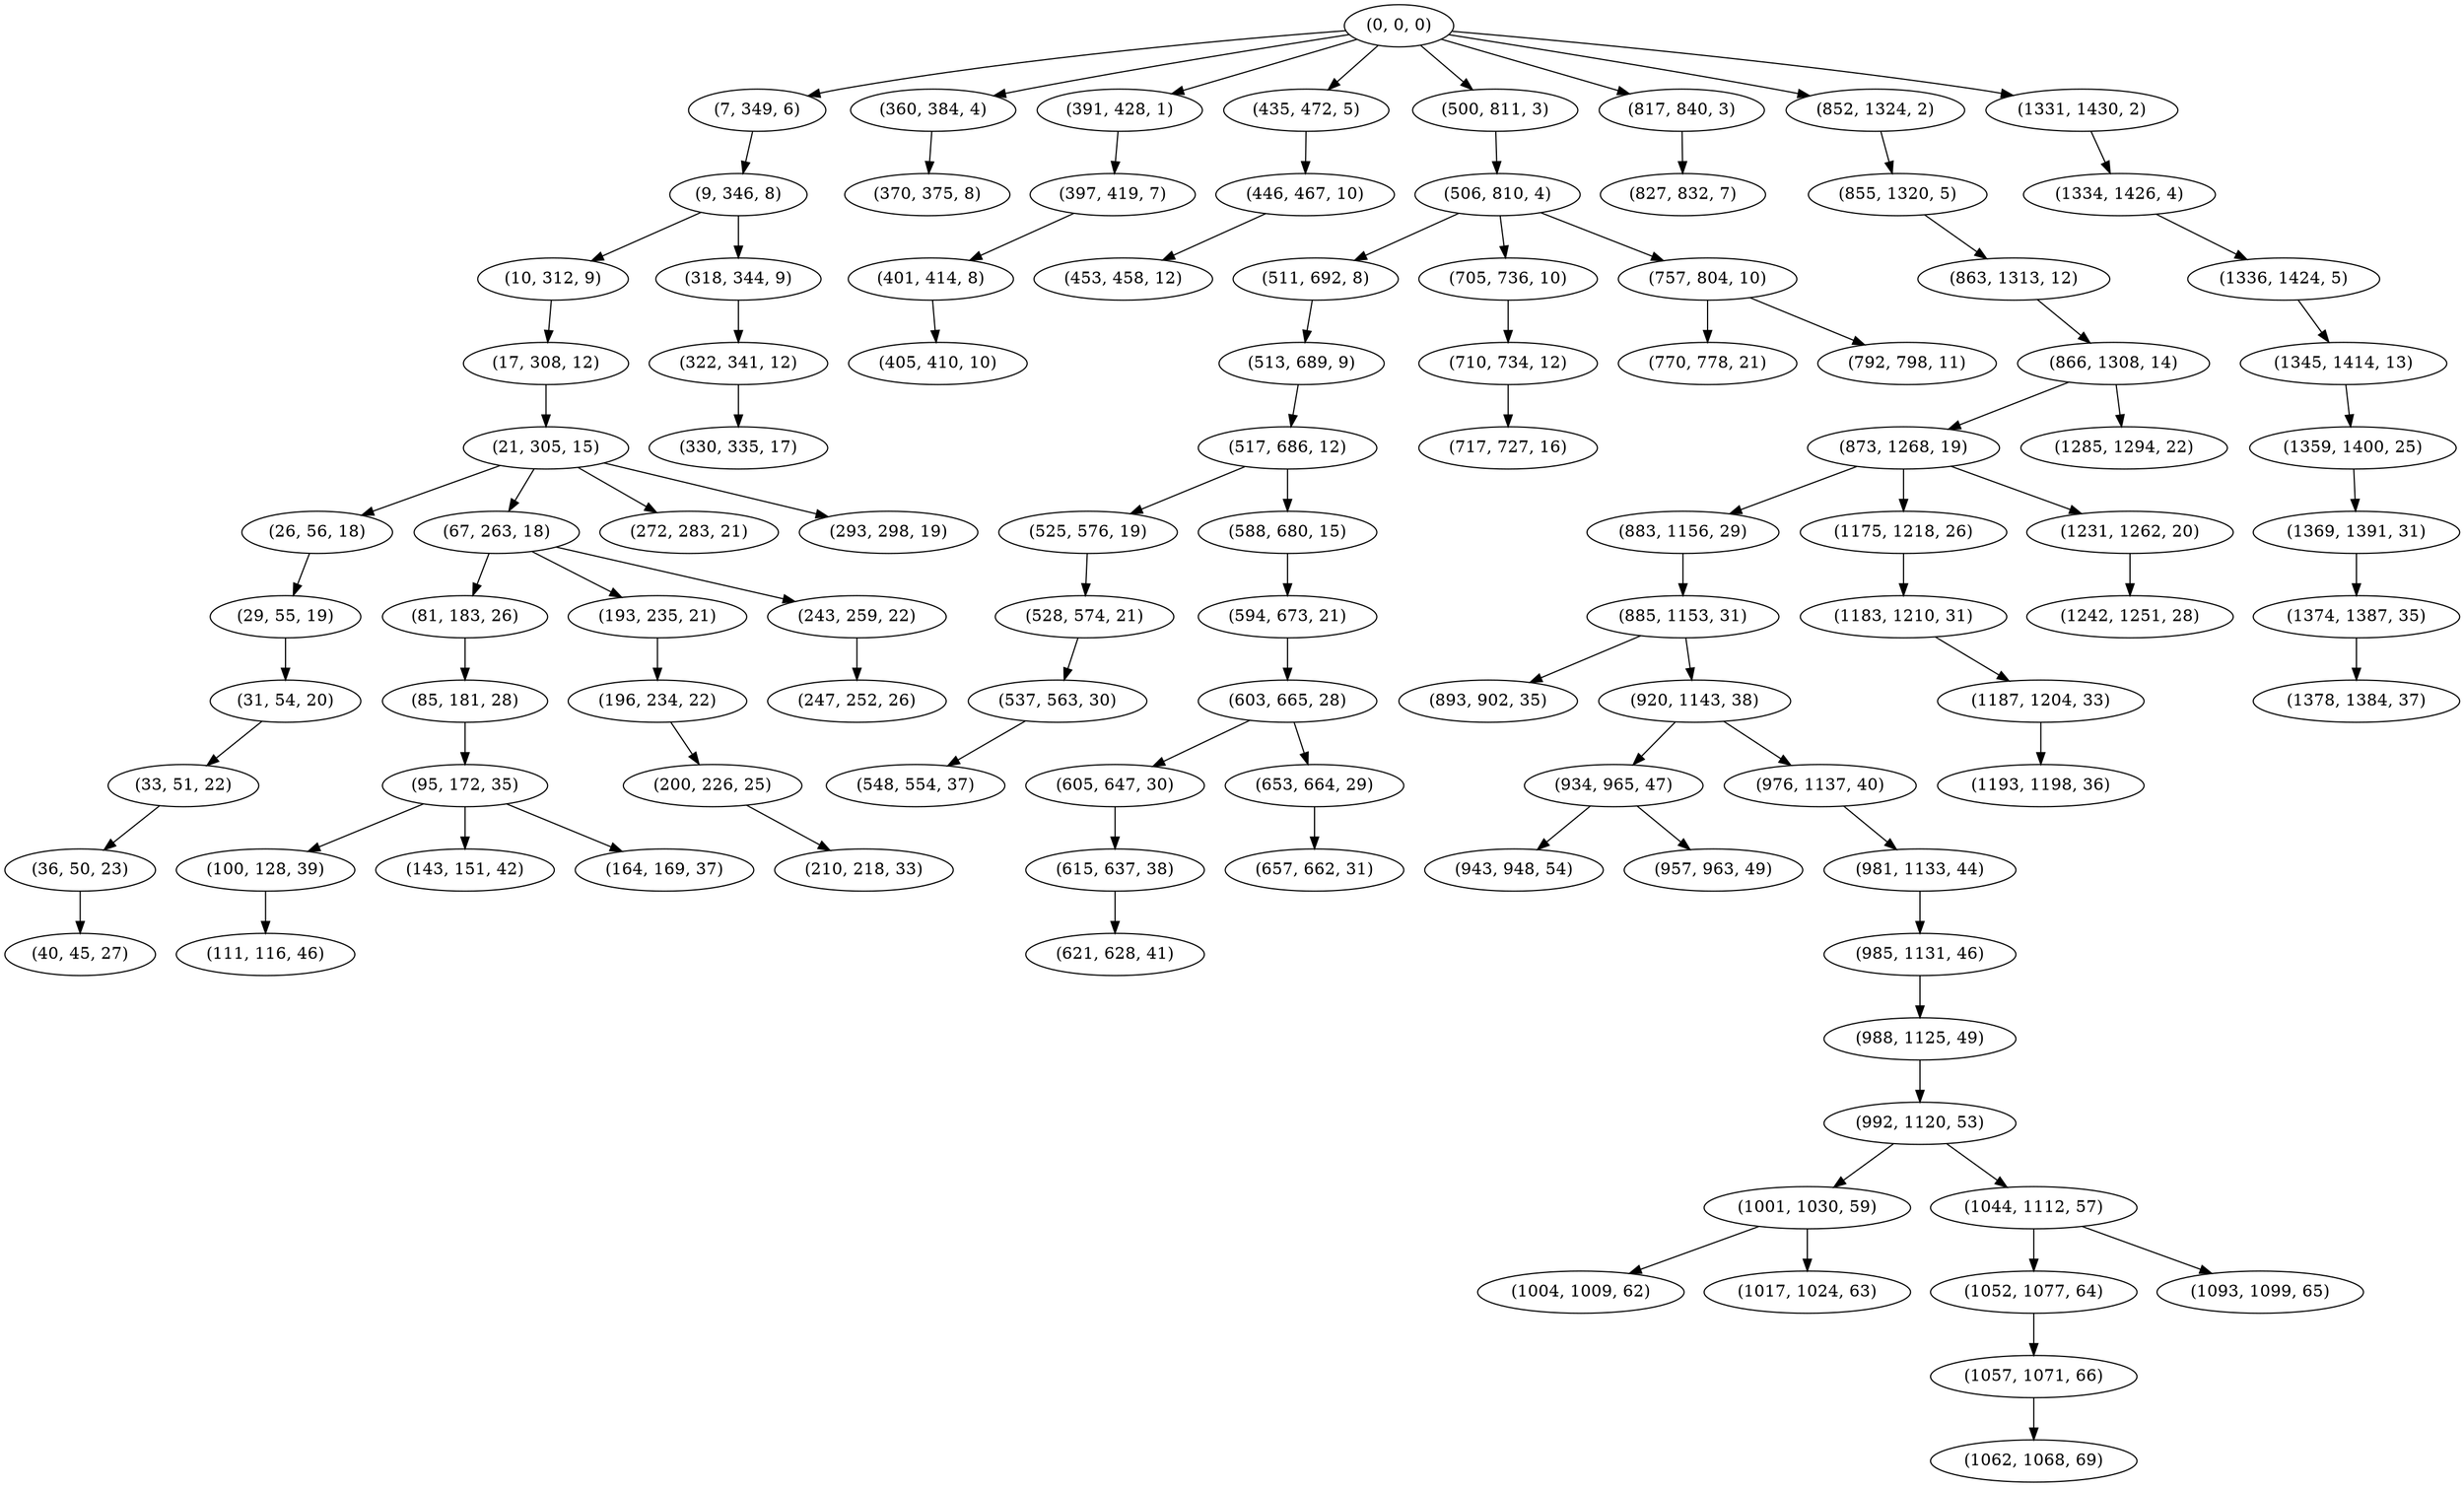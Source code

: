 digraph tree {
    "(0, 0, 0)";
    "(7, 349, 6)";
    "(9, 346, 8)";
    "(10, 312, 9)";
    "(17, 308, 12)";
    "(21, 305, 15)";
    "(26, 56, 18)";
    "(29, 55, 19)";
    "(31, 54, 20)";
    "(33, 51, 22)";
    "(36, 50, 23)";
    "(40, 45, 27)";
    "(67, 263, 18)";
    "(81, 183, 26)";
    "(85, 181, 28)";
    "(95, 172, 35)";
    "(100, 128, 39)";
    "(111, 116, 46)";
    "(143, 151, 42)";
    "(164, 169, 37)";
    "(193, 235, 21)";
    "(196, 234, 22)";
    "(200, 226, 25)";
    "(210, 218, 33)";
    "(243, 259, 22)";
    "(247, 252, 26)";
    "(272, 283, 21)";
    "(293, 298, 19)";
    "(318, 344, 9)";
    "(322, 341, 12)";
    "(330, 335, 17)";
    "(360, 384, 4)";
    "(370, 375, 8)";
    "(391, 428, 1)";
    "(397, 419, 7)";
    "(401, 414, 8)";
    "(405, 410, 10)";
    "(435, 472, 5)";
    "(446, 467, 10)";
    "(453, 458, 12)";
    "(500, 811, 3)";
    "(506, 810, 4)";
    "(511, 692, 8)";
    "(513, 689, 9)";
    "(517, 686, 12)";
    "(525, 576, 19)";
    "(528, 574, 21)";
    "(537, 563, 30)";
    "(548, 554, 37)";
    "(588, 680, 15)";
    "(594, 673, 21)";
    "(603, 665, 28)";
    "(605, 647, 30)";
    "(615, 637, 38)";
    "(621, 628, 41)";
    "(653, 664, 29)";
    "(657, 662, 31)";
    "(705, 736, 10)";
    "(710, 734, 12)";
    "(717, 727, 16)";
    "(757, 804, 10)";
    "(770, 778, 21)";
    "(792, 798, 11)";
    "(817, 840, 3)";
    "(827, 832, 7)";
    "(852, 1324, 2)";
    "(855, 1320, 5)";
    "(863, 1313, 12)";
    "(866, 1308, 14)";
    "(873, 1268, 19)";
    "(883, 1156, 29)";
    "(885, 1153, 31)";
    "(893, 902, 35)";
    "(920, 1143, 38)";
    "(934, 965, 47)";
    "(943, 948, 54)";
    "(957, 963, 49)";
    "(976, 1137, 40)";
    "(981, 1133, 44)";
    "(985, 1131, 46)";
    "(988, 1125, 49)";
    "(992, 1120, 53)";
    "(1001, 1030, 59)";
    "(1004, 1009, 62)";
    "(1017, 1024, 63)";
    "(1044, 1112, 57)";
    "(1052, 1077, 64)";
    "(1057, 1071, 66)";
    "(1062, 1068, 69)";
    "(1093, 1099, 65)";
    "(1175, 1218, 26)";
    "(1183, 1210, 31)";
    "(1187, 1204, 33)";
    "(1193, 1198, 36)";
    "(1231, 1262, 20)";
    "(1242, 1251, 28)";
    "(1285, 1294, 22)";
    "(1331, 1430, 2)";
    "(1334, 1426, 4)";
    "(1336, 1424, 5)";
    "(1345, 1414, 13)";
    "(1359, 1400, 25)";
    "(1369, 1391, 31)";
    "(1374, 1387, 35)";
    "(1378, 1384, 37)";
    "(0, 0, 0)" -> "(7, 349, 6)";
    "(0, 0, 0)" -> "(360, 384, 4)";
    "(0, 0, 0)" -> "(391, 428, 1)";
    "(0, 0, 0)" -> "(435, 472, 5)";
    "(0, 0, 0)" -> "(500, 811, 3)";
    "(0, 0, 0)" -> "(817, 840, 3)";
    "(0, 0, 0)" -> "(852, 1324, 2)";
    "(0, 0, 0)" -> "(1331, 1430, 2)";
    "(7, 349, 6)" -> "(9, 346, 8)";
    "(9, 346, 8)" -> "(10, 312, 9)";
    "(9, 346, 8)" -> "(318, 344, 9)";
    "(10, 312, 9)" -> "(17, 308, 12)";
    "(17, 308, 12)" -> "(21, 305, 15)";
    "(21, 305, 15)" -> "(26, 56, 18)";
    "(21, 305, 15)" -> "(67, 263, 18)";
    "(21, 305, 15)" -> "(272, 283, 21)";
    "(21, 305, 15)" -> "(293, 298, 19)";
    "(26, 56, 18)" -> "(29, 55, 19)";
    "(29, 55, 19)" -> "(31, 54, 20)";
    "(31, 54, 20)" -> "(33, 51, 22)";
    "(33, 51, 22)" -> "(36, 50, 23)";
    "(36, 50, 23)" -> "(40, 45, 27)";
    "(67, 263, 18)" -> "(81, 183, 26)";
    "(67, 263, 18)" -> "(193, 235, 21)";
    "(67, 263, 18)" -> "(243, 259, 22)";
    "(81, 183, 26)" -> "(85, 181, 28)";
    "(85, 181, 28)" -> "(95, 172, 35)";
    "(95, 172, 35)" -> "(100, 128, 39)";
    "(95, 172, 35)" -> "(143, 151, 42)";
    "(95, 172, 35)" -> "(164, 169, 37)";
    "(100, 128, 39)" -> "(111, 116, 46)";
    "(193, 235, 21)" -> "(196, 234, 22)";
    "(196, 234, 22)" -> "(200, 226, 25)";
    "(200, 226, 25)" -> "(210, 218, 33)";
    "(243, 259, 22)" -> "(247, 252, 26)";
    "(318, 344, 9)" -> "(322, 341, 12)";
    "(322, 341, 12)" -> "(330, 335, 17)";
    "(360, 384, 4)" -> "(370, 375, 8)";
    "(391, 428, 1)" -> "(397, 419, 7)";
    "(397, 419, 7)" -> "(401, 414, 8)";
    "(401, 414, 8)" -> "(405, 410, 10)";
    "(435, 472, 5)" -> "(446, 467, 10)";
    "(446, 467, 10)" -> "(453, 458, 12)";
    "(500, 811, 3)" -> "(506, 810, 4)";
    "(506, 810, 4)" -> "(511, 692, 8)";
    "(506, 810, 4)" -> "(705, 736, 10)";
    "(506, 810, 4)" -> "(757, 804, 10)";
    "(511, 692, 8)" -> "(513, 689, 9)";
    "(513, 689, 9)" -> "(517, 686, 12)";
    "(517, 686, 12)" -> "(525, 576, 19)";
    "(517, 686, 12)" -> "(588, 680, 15)";
    "(525, 576, 19)" -> "(528, 574, 21)";
    "(528, 574, 21)" -> "(537, 563, 30)";
    "(537, 563, 30)" -> "(548, 554, 37)";
    "(588, 680, 15)" -> "(594, 673, 21)";
    "(594, 673, 21)" -> "(603, 665, 28)";
    "(603, 665, 28)" -> "(605, 647, 30)";
    "(603, 665, 28)" -> "(653, 664, 29)";
    "(605, 647, 30)" -> "(615, 637, 38)";
    "(615, 637, 38)" -> "(621, 628, 41)";
    "(653, 664, 29)" -> "(657, 662, 31)";
    "(705, 736, 10)" -> "(710, 734, 12)";
    "(710, 734, 12)" -> "(717, 727, 16)";
    "(757, 804, 10)" -> "(770, 778, 21)";
    "(757, 804, 10)" -> "(792, 798, 11)";
    "(817, 840, 3)" -> "(827, 832, 7)";
    "(852, 1324, 2)" -> "(855, 1320, 5)";
    "(855, 1320, 5)" -> "(863, 1313, 12)";
    "(863, 1313, 12)" -> "(866, 1308, 14)";
    "(866, 1308, 14)" -> "(873, 1268, 19)";
    "(866, 1308, 14)" -> "(1285, 1294, 22)";
    "(873, 1268, 19)" -> "(883, 1156, 29)";
    "(873, 1268, 19)" -> "(1175, 1218, 26)";
    "(873, 1268, 19)" -> "(1231, 1262, 20)";
    "(883, 1156, 29)" -> "(885, 1153, 31)";
    "(885, 1153, 31)" -> "(893, 902, 35)";
    "(885, 1153, 31)" -> "(920, 1143, 38)";
    "(920, 1143, 38)" -> "(934, 965, 47)";
    "(920, 1143, 38)" -> "(976, 1137, 40)";
    "(934, 965, 47)" -> "(943, 948, 54)";
    "(934, 965, 47)" -> "(957, 963, 49)";
    "(976, 1137, 40)" -> "(981, 1133, 44)";
    "(981, 1133, 44)" -> "(985, 1131, 46)";
    "(985, 1131, 46)" -> "(988, 1125, 49)";
    "(988, 1125, 49)" -> "(992, 1120, 53)";
    "(992, 1120, 53)" -> "(1001, 1030, 59)";
    "(992, 1120, 53)" -> "(1044, 1112, 57)";
    "(1001, 1030, 59)" -> "(1004, 1009, 62)";
    "(1001, 1030, 59)" -> "(1017, 1024, 63)";
    "(1044, 1112, 57)" -> "(1052, 1077, 64)";
    "(1044, 1112, 57)" -> "(1093, 1099, 65)";
    "(1052, 1077, 64)" -> "(1057, 1071, 66)";
    "(1057, 1071, 66)" -> "(1062, 1068, 69)";
    "(1175, 1218, 26)" -> "(1183, 1210, 31)";
    "(1183, 1210, 31)" -> "(1187, 1204, 33)";
    "(1187, 1204, 33)" -> "(1193, 1198, 36)";
    "(1231, 1262, 20)" -> "(1242, 1251, 28)";
    "(1331, 1430, 2)" -> "(1334, 1426, 4)";
    "(1334, 1426, 4)" -> "(1336, 1424, 5)";
    "(1336, 1424, 5)" -> "(1345, 1414, 13)";
    "(1345, 1414, 13)" -> "(1359, 1400, 25)";
    "(1359, 1400, 25)" -> "(1369, 1391, 31)";
    "(1369, 1391, 31)" -> "(1374, 1387, 35)";
    "(1374, 1387, 35)" -> "(1378, 1384, 37)";
}
